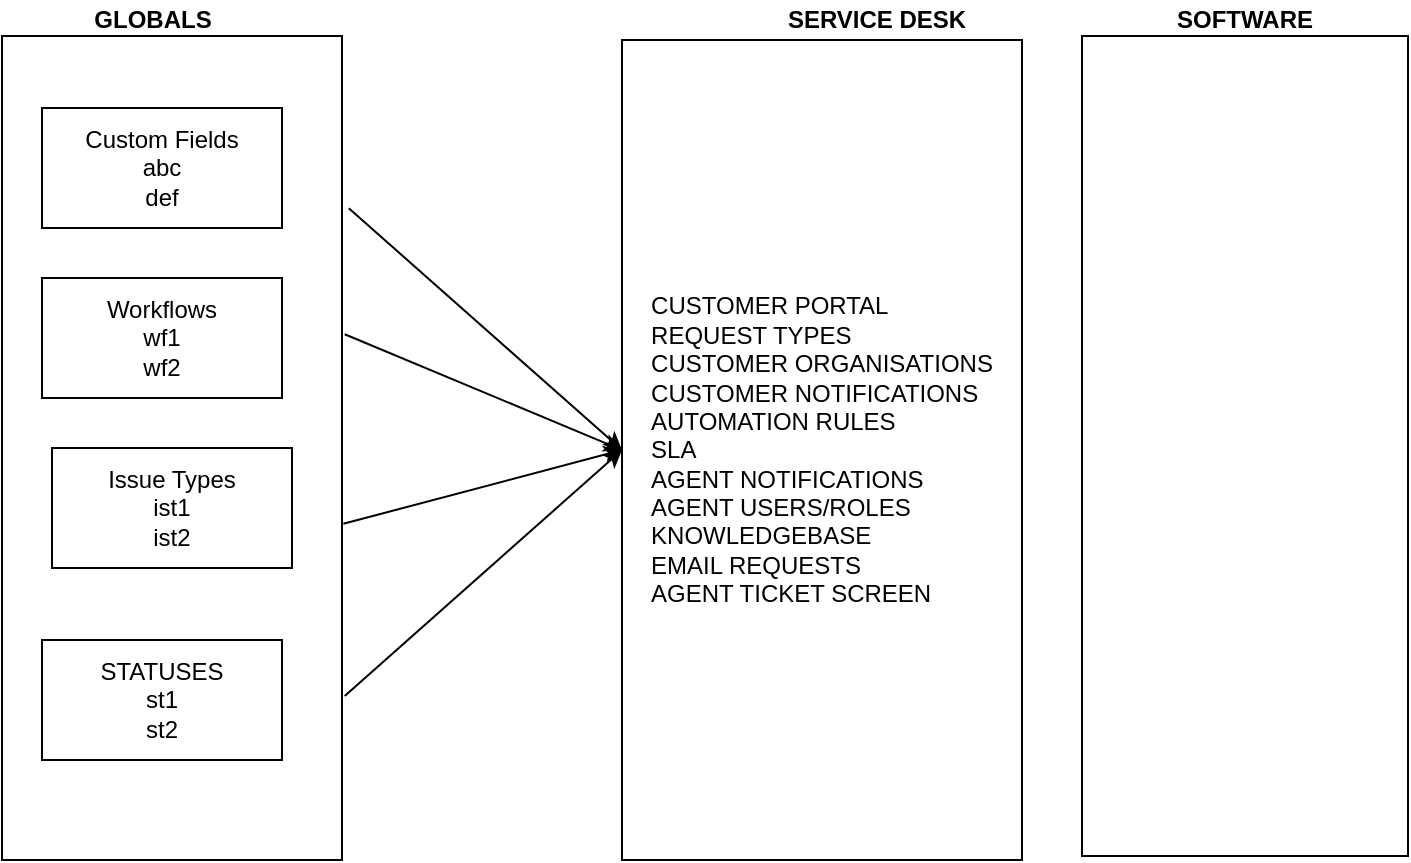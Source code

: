<mxfile version="12.7.9" type="github">
  <diagram id="SXAjeSLjrtiU6QzWm7wo" name="Page-1">
    <mxGraphModel dx="782" dy="437" grid="1" gridSize="10" guides="1" tooltips="1" connect="1" arrows="1" fold="1" page="1" pageScale="1" pageWidth="850" pageHeight="1100" math="0" shadow="0">
      <root>
        <mxCell id="0" />
        <mxCell id="1" parent="0" />
        <mxCell id="NVJ-sPk3cQsmYKjL_zgS-1" value="Custom Fields&lt;br&gt;abc&lt;br&gt;def" style="rounded=0;whiteSpace=wrap;html=1;" parent="1" vertex="1">
          <mxGeometry x="90" y="64" width="120" height="60" as="geometry" />
        </mxCell>
        <mxCell id="NVJ-sPk3cQsmYKjL_zgS-2" value="Workflows&lt;br&gt;wf1&lt;br&gt;wf2" style="rounded=0;whiteSpace=wrap;html=1;" parent="1" vertex="1">
          <mxGeometry x="90" y="149" width="120" height="60" as="geometry" />
        </mxCell>
        <mxCell id="NVJ-sPk3cQsmYKjL_zgS-3" value="Issue Types&lt;br&gt;ist1&lt;br&gt;ist2" style="rounded=0;whiteSpace=wrap;html=1;" parent="1" vertex="1">
          <mxGeometry x="95" y="234" width="120" height="60" as="geometry" />
        </mxCell>
        <mxCell id="NVJ-sPk3cQsmYKjL_zgS-4" value="" style="rounded=0;whiteSpace=wrap;html=1;fillColor=none;" parent="1" vertex="1">
          <mxGeometry x="70" y="28" width="170" height="412" as="geometry" />
        </mxCell>
        <mxCell id="NVJ-sPk3cQsmYKjL_zgS-5" value="&lt;b&gt;GLOBALS&lt;/b&gt;" style="text;html=1;align=center;verticalAlign=middle;resizable=0;points=[];autosize=1;" parent="1" vertex="1">
          <mxGeometry x="110" y="10" width="70" height="20" as="geometry" />
        </mxCell>
        <mxCell id="NVJ-sPk3cQsmYKjL_zgS-6" value="&lt;div style=&quot;text-align: left&quot;&gt;&lt;span&gt;CUSTOMER PORTAL&lt;/span&gt;&lt;br&gt;&lt;span&gt;REQUEST TYPES&lt;/span&gt;&lt;br&gt;&lt;span&gt;CUSTOMER ORGANISATIONS&lt;/span&gt;&lt;br&gt;&lt;span&gt;CUSTOMER NOTIFICATIONS&lt;/span&gt;&lt;br&gt;&lt;span&gt;AUTOMATION RULES&lt;/span&gt;&lt;br&gt;&lt;span&gt;SLA&lt;/span&gt;&lt;/div&gt;&lt;span&gt;&lt;div style=&quot;text-align: left&quot;&gt;&lt;span&gt;AGENT NOTIFICATIONS&lt;/span&gt;&lt;/div&gt;&lt;div style=&quot;text-align: left&quot;&gt;&lt;span&gt;AGENT USERS/ROLES&lt;/span&gt;&lt;/div&gt;&lt;div style=&quot;text-align: left&quot;&gt;KNOWLEDGEBASE&lt;/div&gt;&lt;div style=&quot;text-align: left&quot;&gt;EMAIL REQUESTS&lt;/div&gt;&lt;div style=&quot;text-align: left&quot;&gt;AGENT TICKET SCREEN&lt;/div&gt;&lt;/span&gt;" style="rounded=0;whiteSpace=wrap;html=1;fillColor=none;" parent="1" vertex="1">
          <mxGeometry x="380" y="30" width="200" height="410" as="geometry" />
        </mxCell>
        <mxCell id="NVJ-sPk3cQsmYKjL_zgS-7" value="&lt;b&gt;SERVICE DESK&lt;/b&gt;" style="text;html=1;align=center;verticalAlign=middle;resizable=0;points=[];autosize=1;" parent="1" vertex="1">
          <mxGeometry x="456.5" y="10" width="100" height="20" as="geometry" />
        </mxCell>
        <mxCell id="NVJ-sPk3cQsmYKjL_zgS-9" value="" style="endArrow=classic;html=1;exitX=1.02;exitY=0.209;exitDx=0;exitDy=0;exitPerimeter=0;entryX=0;entryY=0.5;entryDx=0;entryDy=0;" parent="1" source="NVJ-sPk3cQsmYKjL_zgS-4" target="NVJ-sPk3cQsmYKjL_zgS-6" edge="1">
          <mxGeometry width="50" height="50" relative="1" as="geometry">
            <mxPoint x="370" y="250" as="sourcePoint" />
            <mxPoint x="420" y="200" as="targetPoint" />
          </mxGeometry>
        </mxCell>
        <mxCell id="NVJ-sPk3cQsmYKjL_zgS-12" value="" style="endArrow=classic;html=1;exitX=1.008;exitY=0.362;exitDx=0;exitDy=0;entryX=0;entryY=0.5;entryDx=0;entryDy=0;exitPerimeter=0;" parent="1" source="NVJ-sPk3cQsmYKjL_zgS-4" target="NVJ-sPk3cQsmYKjL_zgS-6" edge="1">
          <mxGeometry width="50" height="50" relative="1" as="geometry">
            <mxPoint x="370" y="250" as="sourcePoint" />
            <mxPoint x="420" y="200" as="targetPoint" />
          </mxGeometry>
        </mxCell>
        <mxCell id="NVJ-sPk3cQsmYKjL_zgS-13" value="" style="endArrow=classic;html=1;exitX=1.004;exitY=0.592;exitDx=0;exitDy=0;exitPerimeter=0;entryX=0;entryY=0.5;entryDx=0;entryDy=0;" parent="1" source="NVJ-sPk3cQsmYKjL_zgS-4" target="NVJ-sPk3cQsmYKjL_zgS-6" edge="1">
          <mxGeometry width="50" height="50" relative="1" as="geometry">
            <mxPoint x="250" y="260" as="sourcePoint" />
            <mxPoint x="423" y="235" as="targetPoint" />
          </mxGeometry>
        </mxCell>
        <mxCell id="NVJ-sPk3cQsmYKjL_zgS-14" value="STATUSES&lt;br&gt;st1&lt;br&gt;st2" style="rounded=0;whiteSpace=wrap;html=1;fillColor=none;" parent="1" vertex="1">
          <mxGeometry x="90" y="330" width="120" height="60" as="geometry" />
        </mxCell>
        <mxCell id="NVJ-sPk3cQsmYKjL_zgS-15" value="" style="endArrow=classic;html=1;exitX=1.008;exitY=0.801;exitDx=0;exitDy=0;exitPerimeter=0;entryX=0;entryY=0.5;entryDx=0;entryDy=0;" parent="1" source="NVJ-sPk3cQsmYKjL_zgS-4" target="NVJ-sPk3cQsmYKjL_zgS-6" edge="1">
          <mxGeometry width="50" height="50" relative="1" as="geometry">
            <mxPoint x="370" y="250" as="sourcePoint" />
            <mxPoint x="420" y="290" as="targetPoint" />
          </mxGeometry>
        </mxCell>
        <mxCell id="NVJ-sPk3cQsmYKjL_zgS-17" value="" style="rounded=0;whiteSpace=wrap;html=1;fillColor=none;" parent="1" vertex="1">
          <mxGeometry x="610" y="28" width="163" height="410" as="geometry" />
        </mxCell>
        <mxCell id="NVJ-sPk3cQsmYKjL_zgS-18" value="&lt;b&gt;SOFTWARE&lt;/b&gt;" style="text;html=1;align=center;verticalAlign=middle;resizable=0;points=[];autosize=1;" parent="1" vertex="1">
          <mxGeometry x="651" y="10" width="80" height="20" as="geometry" />
        </mxCell>
      </root>
    </mxGraphModel>
  </diagram>
</mxfile>
